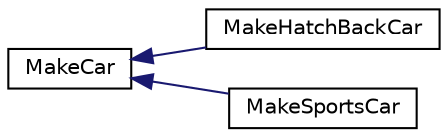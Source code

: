 digraph "Graphical Class Hierarchy"
{
 // LATEX_PDF_SIZE
  edge [fontname="Helvetica",fontsize="10",labelfontname="Helvetica",labelfontsize="10"];
  node [fontname="Helvetica",fontsize="10",shape=record];
  rankdir="LR";
  Node0 [label="MakeCar",height=0.2,width=0.4,color="black", fillcolor="white", style="filled",URL="$structMakeCar.html",tooltip=" "];
  Node0 -> Node1 [dir="back",color="midnightblue",fontsize="10",style="solid",fontname="Helvetica"];
  Node1 [label="MakeHatchBackCar",height=0.2,width=0.4,color="black", fillcolor="white", style="filled",URL="$structMakeHatchBackCar.html",tooltip=" "];
  Node0 -> Node2 [dir="back",color="midnightblue",fontsize="10",style="solid",fontname="Helvetica"];
  Node2 [label="MakeSportsCar",height=0.2,width=0.4,color="black", fillcolor="white", style="filled",URL="$structMakeSportsCar.html",tooltip=" "];
}
